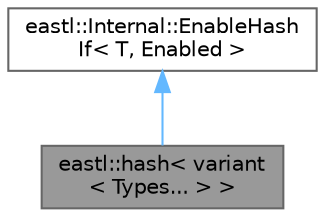 digraph "eastl::hash&lt; variant&lt; Types... &gt; &gt;"
{
 // LATEX_PDF_SIZE
  bgcolor="transparent";
  edge [fontname=Helvetica,fontsize=10,labelfontname=Helvetica,labelfontsize=10];
  node [fontname=Helvetica,fontsize=10,shape=box,height=0.2,width=0.4];
  Node1 [id="Node000001",label="eastl::hash\< variant\l\< Types... \> \>",height=0.2,width=0.4,color="gray40", fillcolor="grey60", style="filled", fontcolor="black",tooltip=" "];
  Node2 -> Node1 [id="edge2_Node000001_Node000002",dir="back",color="steelblue1",style="solid",tooltip=" "];
  Node2 [id="Node000002",label="eastl::Internal::EnableHash\lIf\< T, Enabled \>",height=0.2,width=0.4,color="gray40", fillcolor="white", style="filled",URL="$structeastl_1_1_internal_1_1_enable_hash_if.html",tooltip=" "];
}
